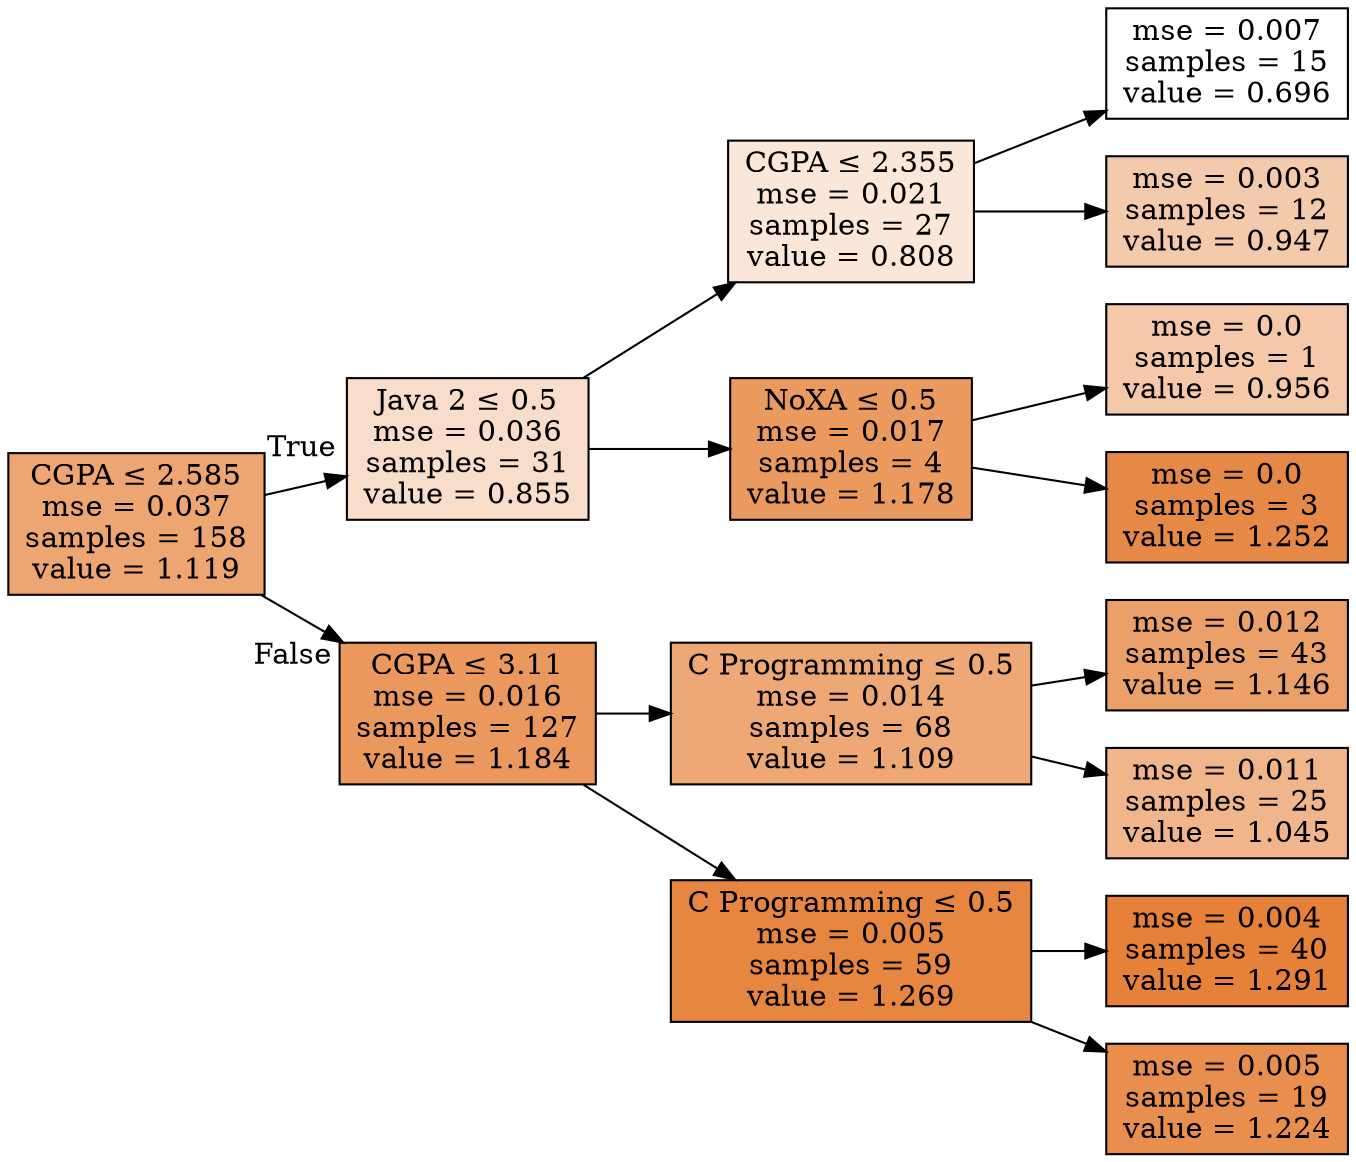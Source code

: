 digraph Tree {
node [shape=box, style="filled", color="black"] ;
rankdir=LR ;
0 [label=<CGPA &le; 2.585<br/>mse = 0.037<br/>samples = 158<br/>value = 1.119>, fillcolor="#eda572"] ;
1 [label=<Java 2 &le; 0.5<br/>mse = 0.036<br/>samples = 31<br/>value = 0.855>, fillcolor="#f8ddca"] ;
0 -> 1 [labeldistance=2.5, labelangle=-45, headlabel="True"] ;
2 [label=<CGPA &le; 2.355<br/>mse = 0.021<br/>samples = 27<br/>value = 0.808>, fillcolor="#fae7da"] ;
1 -> 2 ;
3 [label=<mse = 0.007<br/>samples = 15<br/>value = 0.696>, fillcolor="#ffffff"] ;
2 -> 3 ;
4 [label=<mse = 0.003<br/>samples = 12<br/>value = 0.947>, fillcolor="#f4caac"] ;
2 -> 4 ;
5 [label=<NoXA &le; 0.5<br/>mse = 0.017<br/>samples = 4<br/>value = 1.178>, fillcolor="#ea995f"] ;
1 -> 5 ;
6 [label=<mse = 0.0<br/>samples = 1<br/>value = 0.956>, fillcolor="#f4c8a9"] ;
5 -> 6 ;
7 [label=<mse = 0.0<br/>samples = 3<br/>value = 1.252>, fillcolor="#e78946"] ;
5 -> 7 ;
8 [label=<CGPA &le; 3.11<br/>mse = 0.016<br/>samples = 127<br/>value = 1.184>, fillcolor="#ea985d"] ;
0 -> 8 [labeldistance=2.5, labelangle=45, headlabel="False"] ;
9 [label=<C Programming &le; 0.5<br/>mse = 0.014<br/>samples = 68<br/>value = 1.109>, fillcolor="#eda876"] ;
8 -> 9 ;
10 [label=<mse = 0.012<br/>samples = 43<br/>value = 1.146>, fillcolor="#eba069"] ;
9 -> 10 ;
11 [label=<mse = 0.011<br/>samples = 25<br/>value = 1.045>, fillcolor="#f0b58b"] ;
9 -> 11 ;
12 [label=<C Programming &le; 0.5<br/>mse = 0.005<br/>samples = 59<br/>value = 1.269>, fillcolor="#e68640"] ;
8 -> 12 ;
13 [label=<mse = 0.004<br/>samples = 40<br/>value = 1.291>, fillcolor="#e58139"] ;
12 -> 13 ;
14 [label=<mse = 0.005<br/>samples = 19<br/>value = 1.224>, fillcolor="#e88f4f"] ;
12 -> 14 ;
}
